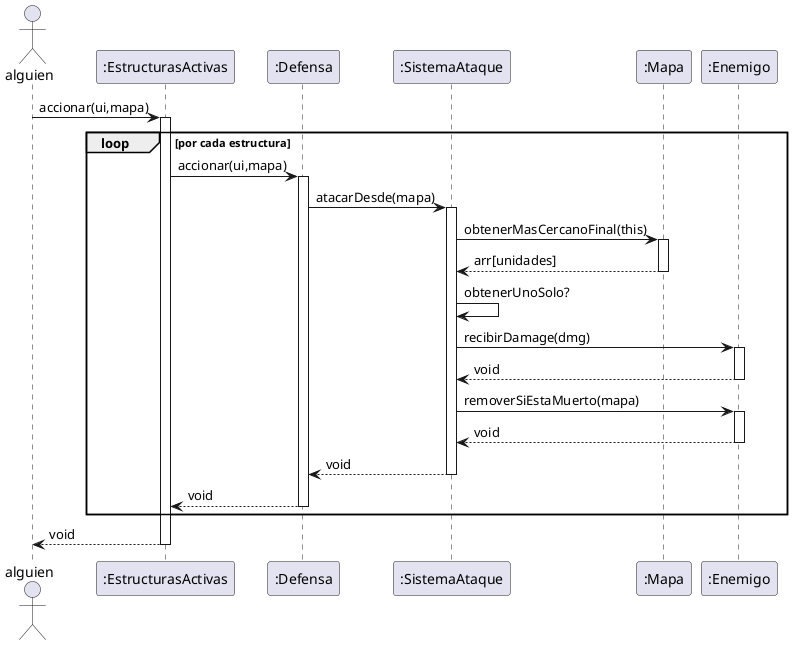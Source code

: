 @startuml

Actor alguien as sis
participant ":EstructurasActivas" as estr
participant ":Defensa" as defe
participant ":SistemaAtaque" as atk
participant ":Mapa" as mapa
participant ":Enemigo" as enemy


sis->estr: accionar(ui,mapa)
activate estr

loop por cada estructura

estr->defe : accionar(ui,mapa)
activate defe

defe->atk : atacarDesde(mapa)
activate atk
atk->mapa: obtenerMasCercanoFinal(this)
activate mapa
mapa-->atk: arr[unidades]
deactivate mapa

atk->atk: obtenerUnoSolo?

atk->enemy: recibirDamage(dmg)
activate enemy
enemy-->atk: void
deactivate enemy


atk->enemy: removerSiEstaMuerto(mapa)
activate enemy
enemy-->atk: void
deactivate enemy

atk-->defe: void
deactivate atk

defe-->estr : void
deactivate defe

end


estr-->sis: void
deactivate estr


@enduml